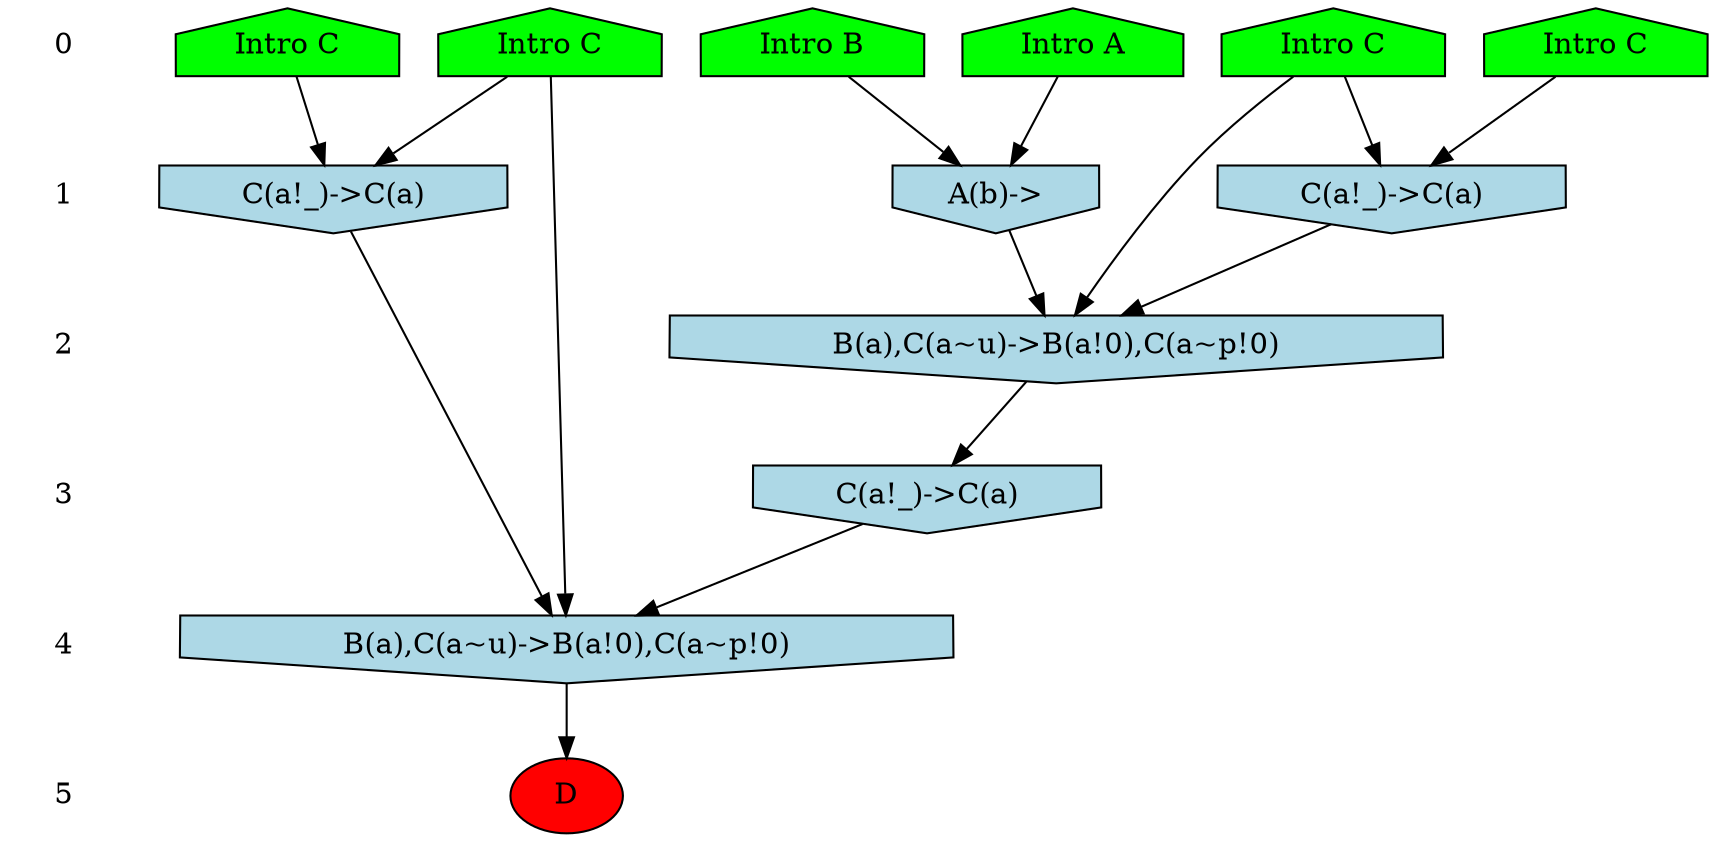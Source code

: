 /* Compression of 1 causal flows obtained in average at 1.073419E+00 t.u */
/* Compressed causal flows were: [9] */
digraph G{
 ranksep=.5 ; 
{ rank = same ; "0" [shape=plaintext] ; node_1 [label ="Intro A", shape=house, style=filled, fillcolor=green] ;
node_2 [label ="Intro B", shape=house, style=filled, fillcolor=green] ;
node_3 [label ="Intro C", shape=house, style=filled, fillcolor=green] ;
node_4 [label ="Intro C", shape=house, style=filled, fillcolor=green] ;
node_5 [label ="Intro C", shape=house, style=filled, fillcolor=green] ;
node_6 [label ="Intro C", shape=house, style=filled, fillcolor=green] ;
}
{ rank = same ; "1" [shape=plaintext] ; node_7 [label="A(b)->", shape=invhouse, style=filled, fillcolor = lightblue] ;
node_8 [label="C(a!_)->C(a)", shape=invhouse, style=filled, fillcolor = lightblue] ;
node_10 [label="C(a!_)->C(a)", shape=invhouse, style=filled, fillcolor = lightblue] ;
}
{ rank = same ; "2" [shape=plaintext] ; node_9 [label="B(a),C(a~u)->B(a!0),C(a~p!0)", shape=invhouse, style=filled, fillcolor = lightblue] ;
}
{ rank = same ; "3" [shape=plaintext] ; node_11 [label="C(a!_)->C(a)", shape=invhouse, style=filled, fillcolor = lightblue] ;
}
{ rank = same ; "4" [shape=plaintext] ; node_12 [label="B(a),C(a~u)->B(a!0),C(a~p!0)", shape=invhouse, style=filled, fillcolor = lightblue] ;
}
{ rank = same ; "5" [shape=plaintext] ; node_13 [label ="D", style=filled, fillcolor=red] ;
}
"0" -> "1" [style="invis"]; 
"1" -> "2" [style="invis"]; 
"2" -> "3" [style="invis"]; 
"3" -> "4" [style="invis"]; 
"4" -> "5" [style="invis"]; 
node_1 -> node_7
node_2 -> node_7
node_3 -> node_8
node_4 -> node_8
node_3 -> node_9
node_7 -> node_9
node_8 -> node_9
node_5 -> node_10
node_6 -> node_10
node_9 -> node_11
node_5 -> node_12
node_10 -> node_12
node_11 -> node_12
node_12 -> node_13
}
/*
 Dot generation time: 0.000080
*/